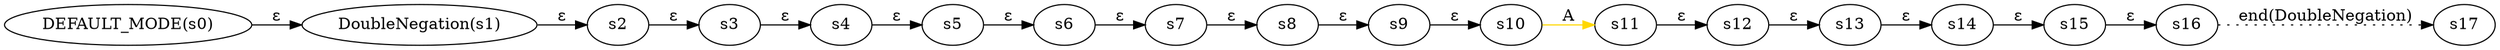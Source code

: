 digraph ATN {
  rankdir=LR;

  "DEFAULT_MODE(s0)" -> "DoubleNegation(s1)" [label=ε]
  "DoubleNegation(s1)" -> s2 [label=ε]
  s2 -> s3 [label=ε]
  s3 -> s4 [label=ε]
  s4 -> s5 [label=ε]
  s5 -> s6 [label=ε]
  s6 -> s7 [label=ε]
  s7 -> s8 [label=ε]
  s8 -> s9 [label=ε]
  s9 -> s10 [label=ε]
  s10 -> s11 [label=A color=gold]
  s11 -> s12 [label=ε]
  s12 -> s13 [label=ε]
  s13 -> s14 [label=ε]
  s14 -> s15 [label=ε]
  s15 -> s16 [label=ε]
  s16 -> s17 [label="end(DoubleNegation)" style=dotted]
}